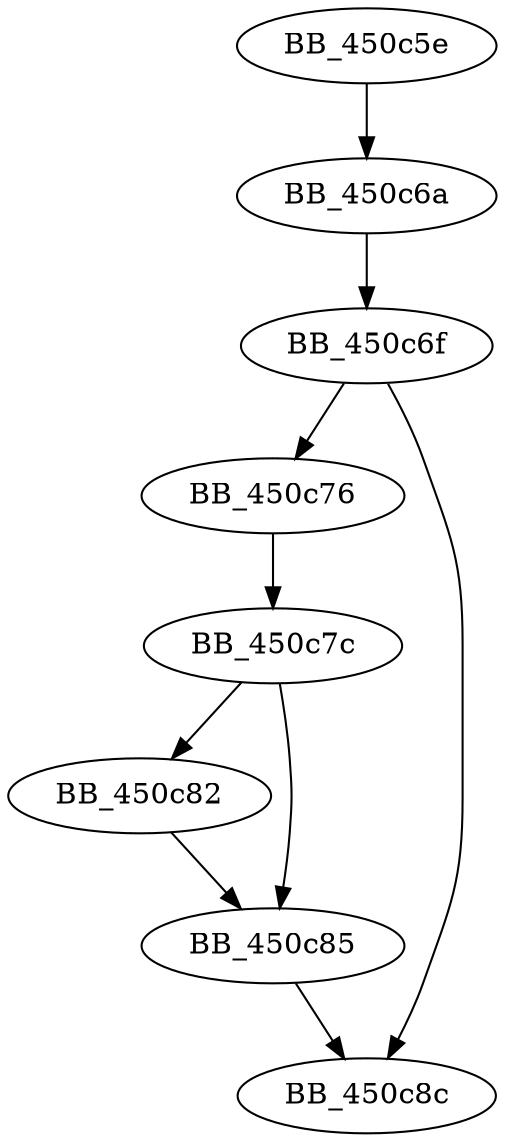 DiGraph sub_450C5E{
BB_450c5e->BB_450c6a
BB_450c6a->BB_450c6f
BB_450c6f->BB_450c76
BB_450c6f->BB_450c8c
BB_450c76->BB_450c7c
BB_450c7c->BB_450c82
BB_450c7c->BB_450c85
BB_450c82->BB_450c85
BB_450c85->BB_450c8c
}

